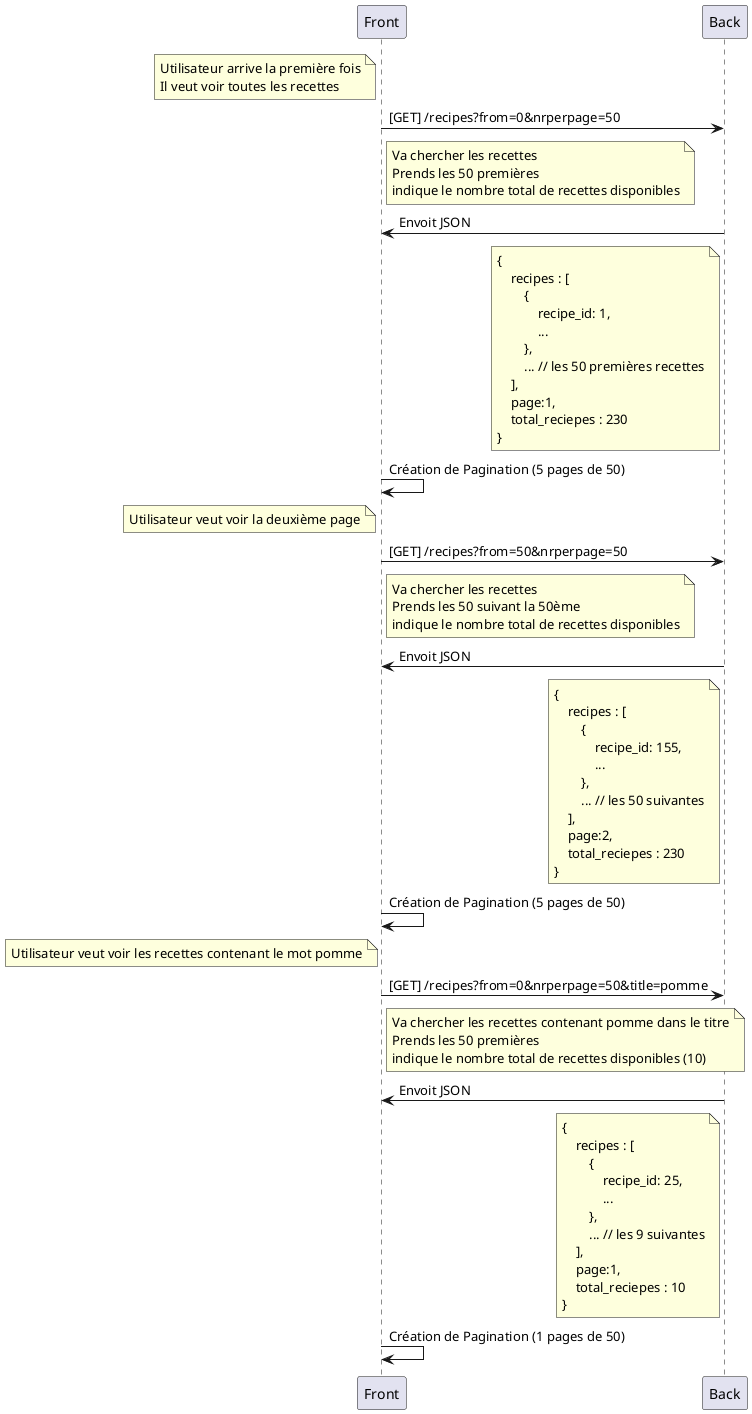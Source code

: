 @startuml
    participant Front as F
    participant Back as B
    note left F
        Utilisateur arrive la première fois
        Il veut voir toutes les recettes
    end note
    F->B: [GET] /recipes?from=0&nrperpage=50
    note right F
        Va chercher les recettes
        Prends les 50 premières
        indique le nombre total de recettes disponibles
    end note
    B->F : Envoit JSON
    note left B
        {
            recipes : [
                {
                    recipe_id: 1,
                    ...
                },
                ... // les 50 premières recettes
            ],
            page:1,
            total_reciepes : 230
        }
    end note
    F->F : Création de Pagination (5 pages de 50)
    note left F
        Utilisateur veut voir la deuxième page
    end note
    F->B: [GET] /recipes?from=50&nrperpage=50
     note right F
        Va chercher les recettes
        Prends les 50 suivant la 50ème
        indique le nombre total de recettes disponibles
    end note
    B->F : Envoit JSON
    note left B
        {
            recipes : [
                {
                    recipe_id: 155,
                    ...
                },
                ... // les 50 suivantes
            ],
            page:2,
            total_reciepes : 230
        }
    end note
    F->F : Création de Pagination (5 pages de 50)
    note left F
        Utilisateur veut voir les recettes contenant le mot pomme
    end note
    F->B: [GET] /recipes?from=0&nrperpage=50&title=pomme
    note right F
        Va chercher les recettes contenant pomme dans le titre
        Prends les 50 premières
        indique le nombre total de recettes disponibles (10)
    end note
    B->F : Envoit JSON
    note left B
        {
            recipes : [
                {
                    recipe_id: 25,
                    ...
                },
                ... // les 9 suivantes
            ],
            page:1,
            total_reciepes : 10
        }
    end note
    F->F : Création de Pagination (1 pages de 50)
@enduml